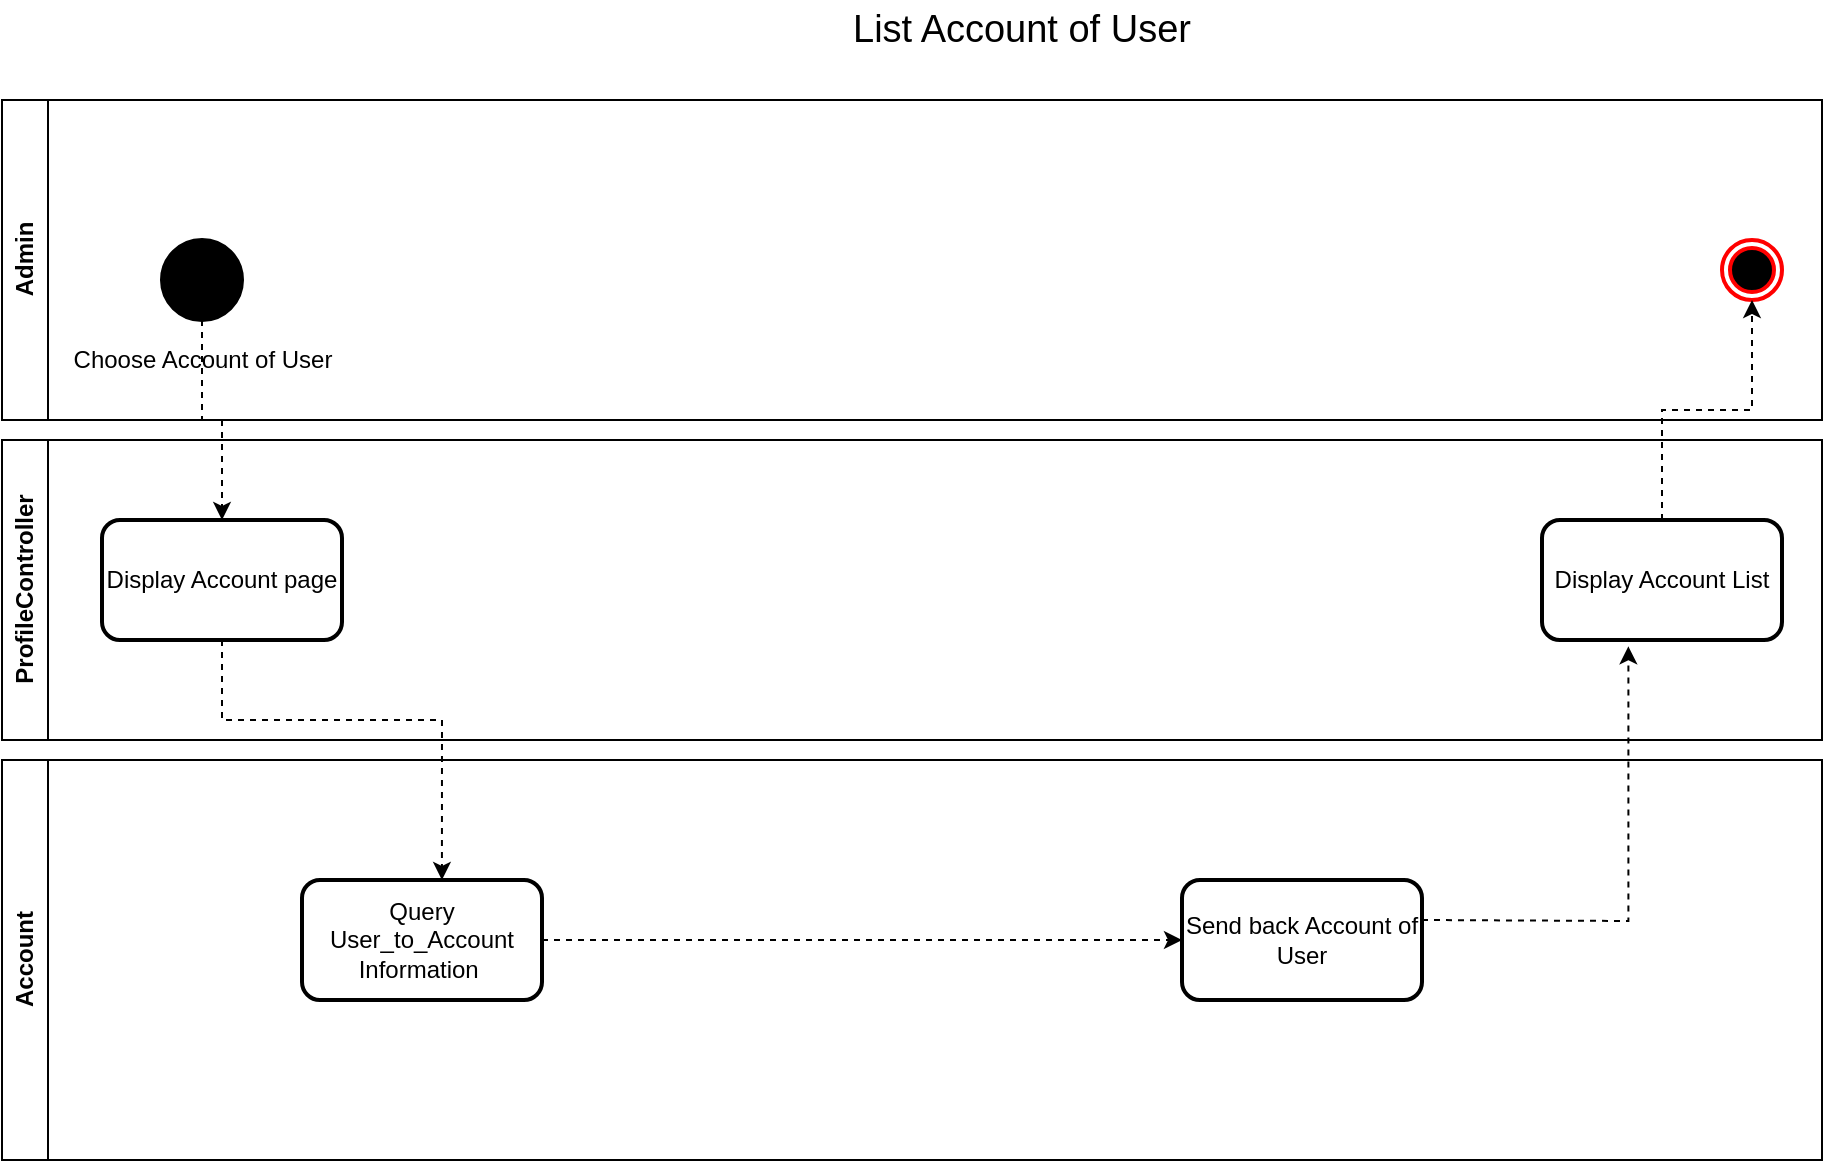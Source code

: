 <mxfile version="20.8.18" type="github">
  <diagram name="Page-1" id="zhvSim_n1I8qWvGZ5J-W">
    <mxGraphModel dx="1144" dy="647" grid="1" gridSize="10" guides="1" tooltips="1" connect="1" arrows="1" fold="1" page="1" pageScale="1" pageWidth="850" pageHeight="1100" math="0" shadow="0">
      <root>
        <mxCell id="0" />
        <mxCell id="1" parent="0" />
        <mxCell id="0QoB3HYAloaKfUySLgmD-1" value="Admin" style="swimlane;horizontal=0;whiteSpace=wrap;html=1;" vertex="1" parent="1">
          <mxGeometry x="40" y="130" width="910" height="160" as="geometry" />
        </mxCell>
        <mxCell id="0QoB3HYAloaKfUySLgmD-2" value="Choose Account of User" style="shape=ellipse;html=1;fillColor=strokeColor;strokeWidth=2;verticalLabelPosition=bottom;verticalAlignment=top;perimeter=ellipsePerimeter;" vertex="1" parent="0QoB3HYAloaKfUySLgmD-1">
          <mxGeometry x="80" y="70" width="40" height="40" as="geometry" />
        </mxCell>
        <mxCell id="0QoB3HYAloaKfUySLgmD-3" value="" style="ellipse;html=1;shape=endState;fillColor=#000000;strokeColor=#ff0000;strokeWidth=2;fontFamily=Helvetica;fontSize=12;fontColor=default;" vertex="1" parent="0QoB3HYAloaKfUySLgmD-1">
          <mxGeometry x="860" y="70" width="30" height="30" as="geometry" />
        </mxCell>
        <mxCell id="0QoB3HYAloaKfUySLgmD-4" value="ProfileController" style="swimlane;horizontal=0;whiteSpace=wrap;html=1;" vertex="1" parent="1">
          <mxGeometry x="40" y="300" width="910" height="150" as="geometry" />
        </mxCell>
        <mxCell id="0QoB3HYAloaKfUySLgmD-5" value="Display Account List" style="rounded=1;whiteSpace=wrap;html=1;strokeWidth=2;fontFamily=Helvetica;fontSize=12;" vertex="1" parent="0QoB3HYAloaKfUySLgmD-4">
          <mxGeometry x="770" y="40" width="120" height="60" as="geometry" />
        </mxCell>
        <mxCell id="0QoB3HYAloaKfUySLgmD-7" value="Display Account page" style="rounded=1;whiteSpace=wrap;html=1;strokeWidth=2;fontFamily=Helvetica;fontSize=12;" vertex="1" parent="0QoB3HYAloaKfUySLgmD-4">
          <mxGeometry x="50" y="40" width="120" height="60" as="geometry" />
        </mxCell>
        <mxCell id="0QoB3HYAloaKfUySLgmD-9" value="Account" style="swimlane;horizontal=0;whiteSpace=wrap;html=1;" vertex="1" parent="1">
          <mxGeometry x="40" y="460" width="910" height="200" as="geometry" />
        </mxCell>
        <mxCell id="0QoB3HYAloaKfUySLgmD-10" style="edgeStyle=orthogonalEdgeStyle;rounded=0;orthogonalLoop=1;jettySize=auto;html=1;entryX=0;entryY=0.5;entryDx=0;entryDy=0;dashed=1;" edge="1" parent="0QoB3HYAloaKfUySLgmD-9" source="0QoB3HYAloaKfUySLgmD-11" target="0QoB3HYAloaKfUySLgmD-12">
          <mxGeometry relative="1" as="geometry">
            <mxPoint x="590" y="65" as="targetPoint" />
            <Array as="points" />
          </mxGeometry>
        </mxCell>
        <mxCell id="0QoB3HYAloaKfUySLgmD-11" value="Query User_to_Account Information&amp;nbsp;" style="rounded=1;whiteSpace=wrap;html=1;strokeWidth=2;fontFamily=Helvetica;fontSize=12;" vertex="1" parent="0QoB3HYAloaKfUySLgmD-9">
          <mxGeometry x="150" y="60" width="120" height="60" as="geometry" />
        </mxCell>
        <mxCell id="0QoB3HYAloaKfUySLgmD-12" value="Send back Account of User" style="rounded=1;whiteSpace=wrap;html=1;strokeWidth=2;fontFamily=Helvetica;fontSize=12;" vertex="1" parent="0QoB3HYAloaKfUySLgmD-9">
          <mxGeometry x="590" y="60" width="120" height="60" as="geometry" />
        </mxCell>
        <mxCell id="0QoB3HYAloaKfUySLgmD-13" style="edgeStyle=orthogonalEdgeStyle;rounded=0;orthogonalLoop=1;jettySize=auto;html=1;entryX=0.5;entryY=1;entryDx=0;entryDy=0;dashed=1;strokeWidth=1;fontFamily=Helvetica;fontSize=12;fontColor=default;" edge="1" parent="1" source="0QoB3HYAloaKfUySLgmD-5" target="0QoB3HYAloaKfUySLgmD-3">
          <mxGeometry relative="1" as="geometry" />
        </mxCell>
        <mxCell id="0QoB3HYAloaKfUySLgmD-14" style="edgeStyle=orthogonalEdgeStyle;rounded=0;orthogonalLoop=1;jettySize=auto;html=1;entryX=0.5;entryY=0;entryDx=0;entryDy=0;dashed=1;strokeWidth=1;fontFamily=Helvetica;fontSize=12;fontColor=default;" edge="1" parent="1" source="0QoB3HYAloaKfUySLgmD-2" target="0QoB3HYAloaKfUySLgmD-7">
          <mxGeometry relative="1" as="geometry" />
        </mxCell>
        <mxCell id="0QoB3HYAloaKfUySLgmD-15" value="List Account of User" style="text;html=1;strokeColor=none;fillColor=none;align=center;verticalAlign=middle;whiteSpace=wrap;rounded=0;fontSize=19;" vertex="1" parent="1">
          <mxGeometry x="460" y="80" width="180" height="30" as="geometry" />
        </mxCell>
        <mxCell id="0QoB3HYAloaKfUySLgmD-17" style="edgeStyle=orthogonalEdgeStyle;rounded=0;orthogonalLoop=1;jettySize=auto;html=1;entryX=0.36;entryY=1.053;entryDx=0;entryDy=0;entryPerimeter=0;dashed=1;" edge="1" parent="1" target="0QoB3HYAloaKfUySLgmD-5">
          <mxGeometry relative="1" as="geometry">
            <mxPoint x="750" y="540" as="sourcePoint" />
          </mxGeometry>
        </mxCell>
        <mxCell id="0QoB3HYAloaKfUySLgmD-18" style="edgeStyle=orthogonalEdgeStyle;rounded=0;orthogonalLoop=1;jettySize=auto;html=1;entryX=0.583;entryY=0;entryDx=0;entryDy=0;entryPerimeter=0;dashed=1;" edge="1" parent="1" source="0QoB3HYAloaKfUySLgmD-7" target="0QoB3HYAloaKfUySLgmD-11">
          <mxGeometry relative="1" as="geometry">
            <Array as="points">
              <mxPoint x="150" y="440" />
              <mxPoint x="260" y="440" />
            </Array>
          </mxGeometry>
        </mxCell>
      </root>
    </mxGraphModel>
  </diagram>
</mxfile>
